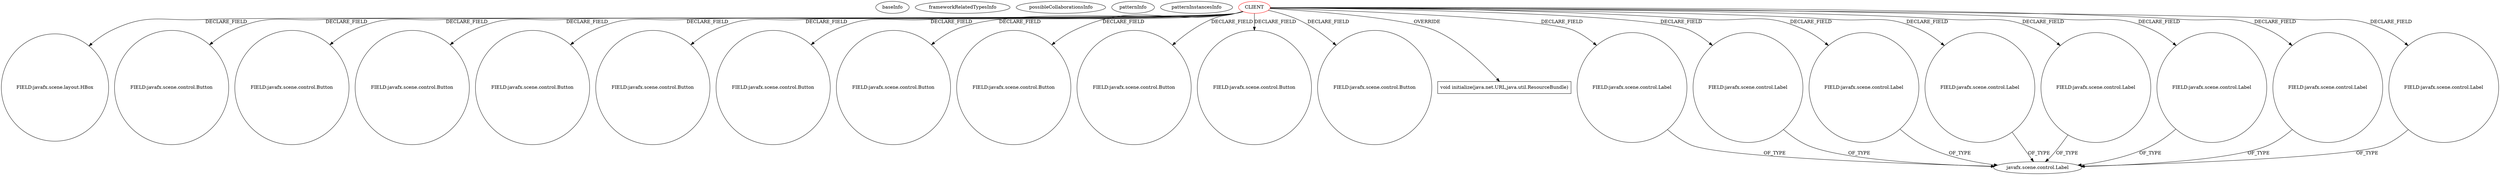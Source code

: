 digraph {
baseInfo[graphId=1279,category="pattern",isAnonymous=false,possibleRelation=false]
frameworkRelatedTypesInfo[]
possibleCollaborationsInfo[]
patternInfo[frequency=2.0,patternRootClient=0]
patternInstancesInfo[0="hock323-eventManager~/hock323-eventManager/EventManager-master/src/eventManager/controller/pokerTournament/TournamentController.java~TournamentController~3009",1="RomeoGolf-BC~/RomeoGolf-BC/BC-master/src/romeogolf/bc/MainController.java~MainController~1142"]
94[label="FIELD:javafx.scene.layout.HBox",vertexType="FIELD_DECLARATION",isFrameworkType=false,shape=circle]
0[label="CLIENT",vertexType="ROOT_CLIENT_CLASS_DECLARATION",isFrameworkType=false,color=red]
142[label="FIELD:javafx.scene.control.Button",vertexType="FIELD_DECLARATION",isFrameworkType=false,shape=circle]
59[label="FIELD:javafx.scene.control.Button",vertexType="FIELD_DECLARATION",isFrameworkType=false,shape=circle]
52[label="FIELD:javafx.scene.control.Button",vertexType="FIELD_DECLARATION",isFrameworkType=false,shape=circle]
48[label="FIELD:javafx.scene.control.Button",vertexType="FIELD_DECLARATION",isFrameworkType=false,shape=circle]
4[label="FIELD:javafx.scene.control.Button",vertexType="FIELD_DECLARATION",isFrameworkType=false,shape=circle]
81[label="FIELD:javafx.scene.control.Button",vertexType="FIELD_DECLARATION",isFrameworkType=false,shape=circle]
10[label="FIELD:javafx.scene.control.Button",vertexType="FIELD_DECLARATION",isFrameworkType=false,shape=circle]
8[label="FIELD:javafx.scene.control.Button",vertexType="FIELD_DECLARATION",isFrameworkType=false,shape=circle]
14[label="FIELD:javafx.scene.control.Button",vertexType="FIELD_DECLARATION",isFrameworkType=false,shape=circle]
140[label="FIELD:javafx.scene.control.Button",vertexType="FIELD_DECLARATION",isFrameworkType=false,shape=circle]
79[label="FIELD:javafx.scene.control.Button",vertexType="FIELD_DECLARATION",isFrameworkType=false,shape=circle]
152[label="void initialize(java.net.URL,java.util.ResourceBundle)",vertexType="OVERRIDING_METHOD_DECLARATION",isFrameworkType=false,shape=box]
69[label="FIELD:javafx.scene.control.Label",vertexType="FIELD_DECLARATION",isFrameworkType=false,shape=circle]
27[label="javafx.scene.control.Label",vertexType="FRAMEWORK_CLASS_TYPE",isFrameworkType=false]
77[label="FIELD:javafx.scene.control.Label",vertexType="FIELD_DECLARATION",isFrameworkType=false,shape=circle]
65[label="FIELD:javafx.scene.control.Label",vertexType="FIELD_DECLARATION",isFrameworkType=false,shape=circle]
92[label="FIELD:javafx.scene.control.Label",vertexType="FIELD_DECLARATION",isFrameworkType=false,shape=circle]
108[label="FIELD:javafx.scene.control.Label",vertexType="FIELD_DECLARATION",isFrameworkType=false,shape=circle]
61[label="FIELD:javafx.scene.control.Label",vertexType="FIELD_DECLARATION",isFrameworkType=false,shape=circle]
26[label="FIELD:javafx.scene.control.Label",vertexType="FIELD_DECLARATION",isFrameworkType=false,shape=circle]
98[label="FIELD:javafx.scene.control.Label",vertexType="FIELD_DECLARATION",isFrameworkType=false,shape=circle]
0->48[label="DECLARE_FIELD"]
0->52[label="DECLARE_FIELD"]
98->27[label="OF_TYPE"]
0->152[label="OVERRIDE"]
92->27[label="OF_TYPE"]
0->8[label="DECLARE_FIELD"]
0->94[label="DECLARE_FIELD"]
26->27[label="OF_TYPE"]
0->10[label="DECLARE_FIELD"]
0->142[label="DECLARE_FIELD"]
0->140[label="DECLARE_FIELD"]
0->26[label="DECLARE_FIELD"]
65->27[label="OF_TYPE"]
0->77[label="DECLARE_FIELD"]
108->27[label="OF_TYPE"]
0->14[label="DECLARE_FIELD"]
0->4[label="DECLARE_FIELD"]
0->98[label="DECLARE_FIELD"]
0->92[label="DECLARE_FIELD"]
0->61[label="DECLARE_FIELD"]
0->108[label="DECLARE_FIELD"]
69->27[label="OF_TYPE"]
77->27[label="OF_TYPE"]
0->69[label="DECLARE_FIELD"]
0->79[label="DECLARE_FIELD"]
61->27[label="OF_TYPE"]
0->59[label="DECLARE_FIELD"]
0->65[label="DECLARE_FIELD"]
0->81[label="DECLARE_FIELD"]
}
